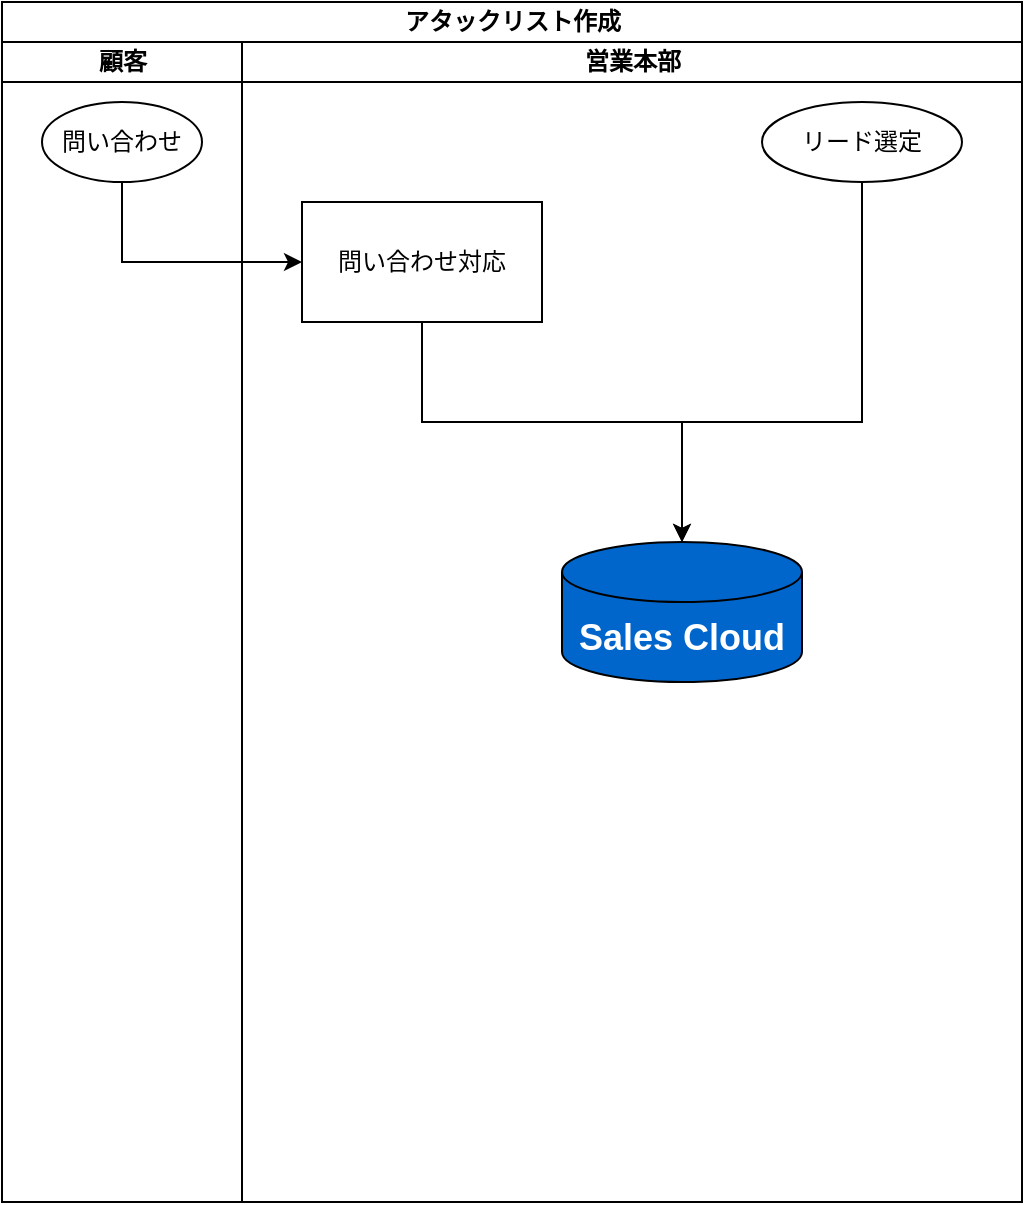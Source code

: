 <mxfile version="21.5.0" type="github">
  <diagram name="ページ1" id="6XdwqxCeYwe2rvfDVIGw">
    <mxGraphModel dx="1293" dy="1774" grid="1" gridSize="10" guides="1" tooltips="1" connect="1" arrows="1" fold="1" page="1" pageScale="1" pageWidth="827" pageHeight="1169" math="0" shadow="0">
      <root>
        <mxCell id="0" />
        <mxCell id="1" parent="0" />
        <mxCell id="608KYR4JvQiETF1U95zd-5" value="アタックリスト作成" style="swimlane;childLayout=stackLayout;resizeParent=1;resizeParentMax=0;startSize=20;html=1;" vertex="1" parent="1">
          <mxGeometry x="120" y="-1160" width="510" height="600" as="geometry" />
        </mxCell>
        <mxCell id="608KYR4JvQiETF1U95zd-6" value="顧客" style="swimlane;startSize=20;html=1;" vertex="1" parent="608KYR4JvQiETF1U95zd-5">
          <mxGeometry y="20" width="120" height="580" as="geometry" />
        </mxCell>
        <mxCell id="608KYR4JvQiETF1U95zd-10" value="問い合わせ" style="ellipse;whiteSpace=wrap;html=1;" vertex="1" parent="608KYR4JvQiETF1U95zd-6">
          <mxGeometry x="20.0" y="30" width="80" height="40" as="geometry" />
        </mxCell>
        <mxCell id="608KYR4JvQiETF1U95zd-7" value="営業本部" style="swimlane;startSize=20;html=1;" vertex="1" parent="608KYR4JvQiETF1U95zd-5">
          <mxGeometry x="120" y="20" width="390" height="580" as="geometry" />
        </mxCell>
        <mxCell id="608KYR4JvQiETF1U95zd-18" style="edgeStyle=orthogonalEdgeStyle;rounded=0;orthogonalLoop=1;jettySize=auto;html=1;exitX=0.5;exitY=1;exitDx=0;exitDy=0;entryX=0.5;entryY=0;entryDx=0;entryDy=0;entryPerimeter=0;" edge="1" parent="608KYR4JvQiETF1U95zd-7" source="608KYR4JvQiETF1U95zd-12" target="608KYR4JvQiETF1U95zd-16">
          <mxGeometry relative="1" as="geometry">
            <mxPoint x="220" y="180" as="targetPoint" />
            <Array as="points">
              <mxPoint x="90" y="190" />
              <mxPoint x="220" y="190" />
            </Array>
          </mxGeometry>
        </mxCell>
        <mxCell id="608KYR4JvQiETF1U95zd-12" value="問い合わせ対応" style="rounded=0;whiteSpace=wrap;html=1;" vertex="1" parent="608KYR4JvQiETF1U95zd-7">
          <mxGeometry x="30" y="80" width="120" height="60" as="geometry" />
        </mxCell>
        <mxCell id="608KYR4JvQiETF1U95zd-17" style="edgeStyle=orthogonalEdgeStyle;rounded=0;orthogonalLoop=1;jettySize=auto;html=1;exitX=0.5;exitY=1;exitDx=0;exitDy=0;entryX=0.5;entryY=0;entryDx=0;entryDy=0;entryPerimeter=0;" edge="1" parent="608KYR4JvQiETF1U95zd-7" source="608KYR4JvQiETF1U95zd-13" target="608KYR4JvQiETF1U95zd-16">
          <mxGeometry relative="1" as="geometry">
            <Array as="points">
              <mxPoint x="310" y="190" />
              <mxPoint x="220" y="190" />
            </Array>
          </mxGeometry>
        </mxCell>
        <mxCell id="608KYR4JvQiETF1U95zd-13" value="リード選定" style="ellipse;whiteSpace=wrap;html=1;" vertex="1" parent="608KYR4JvQiETF1U95zd-7">
          <mxGeometry x="260" y="30" width="100" height="40" as="geometry" />
        </mxCell>
        <mxCell id="608KYR4JvQiETF1U95zd-16" value="&lt;font style=&quot;font-size: 18px;&quot; color=&quot;#ffffff&quot;&gt;&lt;b&gt;Sales Cloud&lt;/b&gt;&lt;/font&gt;" style="shape=cylinder3;whiteSpace=wrap;html=1;boundedLbl=1;backgroundOutline=1;size=15;fillColor=#0066CC;" vertex="1" parent="608KYR4JvQiETF1U95zd-7">
          <mxGeometry x="160" y="250" width="120" height="70" as="geometry" />
        </mxCell>
        <mxCell id="608KYR4JvQiETF1U95zd-14" style="edgeStyle=orthogonalEdgeStyle;rounded=0;orthogonalLoop=1;jettySize=auto;html=1;exitX=0.5;exitY=1;exitDx=0;exitDy=0;entryX=0;entryY=0.5;entryDx=0;entryDy=0;" edge="1" parent="608KYR4JvQiETF1U95zd-5" source="608KYR4JvQiETF1U95zd-10" target="608KYR4JvQiETF1U95zd-12">
          <mxGeometry relative="1" as="geometry" />
        </mxCell>
      </root>
    </mxGraphModel>
  </diagram>
</mxfile>
